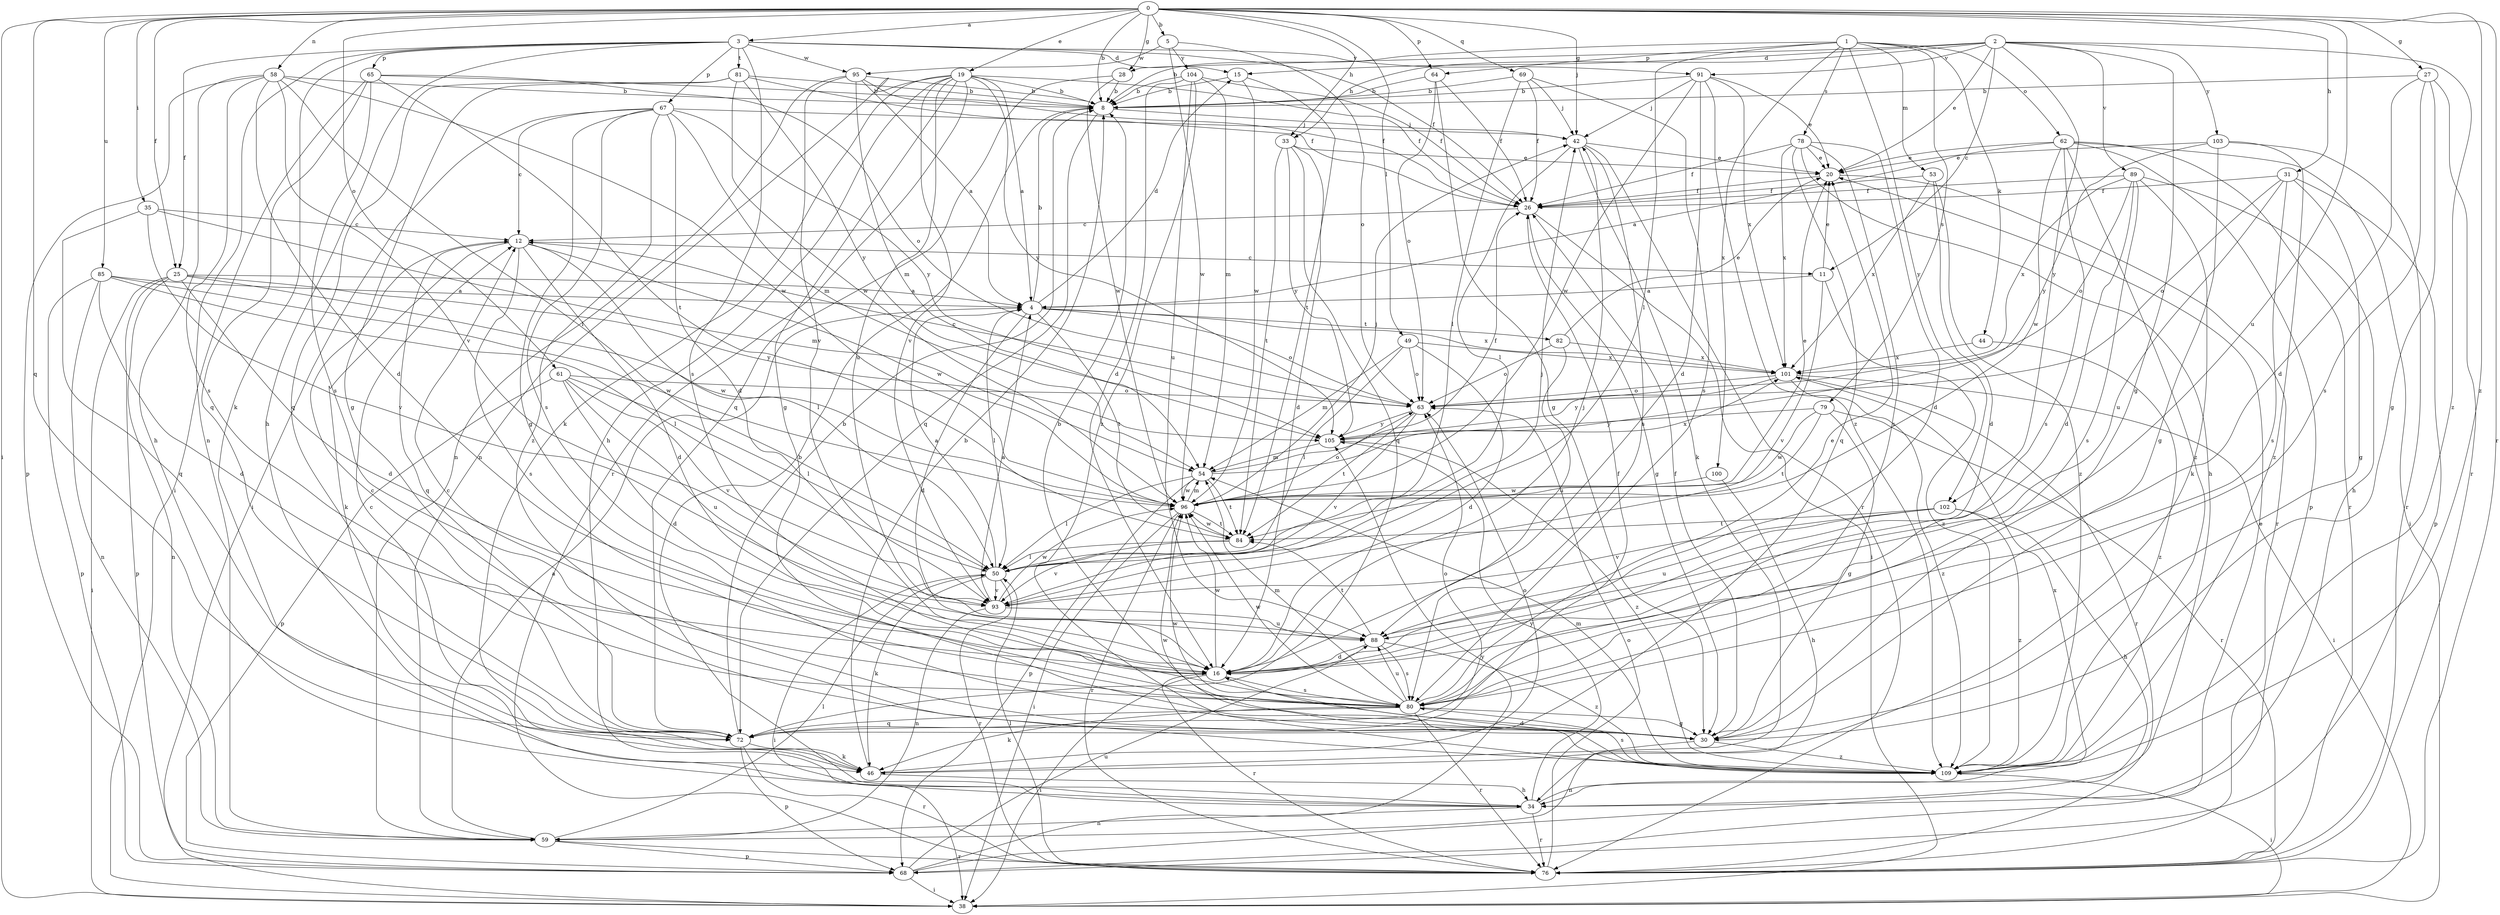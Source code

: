 strict digraph  {
0;
1;
2;
3;
4;
5;
8;
11;
12;
15;
16;
19;
20;
25;
26;
27;
28;
30;
31;
33;
34;
35;
38;
42;
44;
46;
49;
50;
53;
54;
58;
59;
61;
62;
63;
64;
65;
67;
68;
69;
72;
76;
78;
79;
80;
81;
82;
84;
85;
88;
89;
91;
93;
95;
96;
100;
101;
102;
103;
104;
105;
109;
0 -> 3  [label=a];
0 -> 5  [label=b];
0 -> 8  [label=b];
0 -> 19  [label=e];
0 -> 25  [label=f];
0 -> 27  [label=g];
0 -> 28  [label=g];
0 -> 31  [label=h];
0 -> 33  [label=h];
0 -> 35  [label=i];
0 -> 38  [label=i];
0 -> 42  [label=j];
0 -> 49  [label=l];
0 -> 58  [label=n];
0 -> 61  [label=o];
0 -> 64  [label=p];
0 -> 69  [label=q];
0 -> 72  [label=q];
0 -> 76  [label=r];
0 -> 85  [label=u];
0 -> 88  [label=u];
0 -> 109  [label=z];
1 -> 8  [label=b];
1 -> 44  [label=k];
1 -> 50  [label=l];
1 -> 53  [label=m];
1 -> 62  [label=o];
1 -> 64  [label=p];
1 -> 78  [label=s];
1 -> 79  [label=s];
1 -> 100  [label=x];
1 -> 102  [label=y];
2 -> 11  [label=c];
2 -> 15  [label=d];
2 -> 20  [label=e];
2 -> 28  [label=g];
2 -> 30  [label=g];
2 -> 33  [label=h];
2 -> 89  [label=v];
2 -> 91  [label=v];
2 -> 102  [label=y];
2 -> 103  [label=y];
2 -> 109  [label=z];
3 -> 15  [label=d];
3 -> 25  [label=f];
3 -> 26  [label=f];
3 -> 34  [label=h];
3 -> 46  [label=k];
3 -> 59  [label=n];
3 -> 65  [label=p];
3 -> 67  [label=p];
3 -> 80  [label=s];
3 -> 81  [label=t];
3 -> 91  [label=v];
3 -> 95  [label=w];
4 -> 8  [label=b];
4 -> 15  [label=d];
4 -> 16  [label=d];
4 -> 50  [label=l];
4 -> 63  [label=o];
4 -> 82  [label=t];
4 -> 84  [label=t];
4 -> 101  [label=x];
5 -> 63  [label=o];
5 -> 95  [label=w];
5 -> 96  [label=w];
5 -> 104  [label=y];
8 -> 42  [label=j];
8 -> 72  [label=q];
11 -> 4  [label=a];
11 -> 20  [label=e];
11 -> 93  [label=v];
11 -> 109  [label=z];
12 -> 11  [label=c];
12 -> 16  [label=d];
12 -> 46  [label=k];
12 -> 50  [label=l];
12 -> 72  [label=q];
12 -> 80  [label=s];
12 -> 96  [label=w];
15 -> 8  [label=b];
15 -> 84  [label=t];
15 -> 96  [label=w];
16 -> 38  [label=i];
16 -> 42  [label=j];
16 -> 76  [label=r];
16 -> 80  [label=s];
16 -> 96  [label=w];
19 -> 4  [label=a];
19 -> 8  [label=b];
19 -> 26  [label=f];
19 -> 30  [label=g];
19 -> 34  [label=h];
19 -> 46  [label=k];
19 -> 59  [label=n];
19 -> 76  [label=r];
19 -> 88  [label=u];
19 -> 93  [label=v];
19 -> 105  [label=y];
20 -> 26  [label=f];
20 -> 76  [label=r];
25 -> 4  [label=a];
25 -> 16  [label=d];
25 -> 38  [label=i];
25 -> 59  [label=n];
25 -> 68  [label=p];
25 -> 96  [label=w];
25 -> 105  [label=y];
26 -> 12  [label=c];
26 -> 30  [label=g];
26 -> 38  [label=i];
27 -> 8  [label=b];
27 -> 16  [label=d];
27 -> 30  [label=g];
27 -> 76  [label=r];
27 -> 80  [label=s];
28 -> 8  [label=b];
28 -> 72  [label=q];
28 -> 96  [label=w];
30 -> 8  [label=b];
30 -> 12  [label=c];
30 -> 26  [label=f];
30 -> 59  [label=n];
30 -> 96  [label=w];
30 -> 109  [label=z];
31 -> 26  [label=f];
31 -> 30  [label=g];
31 -> 63  [label=o];
31 -> 68  [label=p];
31 -> 80  [label=s];
31 -> 88  [label=u];
33 -> 16  [label=d];
33 -> 20  [label=e];
33 -> 72  [label=q];
33 -> 84  [label=t];
33 -> 105  [label=y];
34 -> 8  [label=b];
34 -> 59  [label=n];
34 -> 76  [label=r];
34 -> 101  [label=x];
34 -> 105  [label=y];
35 -> 12  [label=c];
35 -> 54  [label=m];
35 -> 72  [label=q];
35 -> 93  [label=v];
42 -> 20  [label=e];
42 -> 46  [label=k];
42 -> 50  [label=l];
42 -> 76  [label=r];
42 -> 80  [label=s];
44 -> 101  [label=x];
44 -> 109  [label=z];
46 -> 8  [label=b];
46 -> 12  [label=c];
46 -> 34  [label=h];
46 -> 63  [label=o];
49 -> 16  [label=d];
49 -> 50  [label=l];
49 -> 54  [label=m];
49 -> 63  [label=o];
49 -> 101  [label=x];
50 -> 4  [label=a];
50 -> 38  [label=i];
50 -> 46  [label=k];
50 -> 76  [label=r];
50 -> 93  [label=v];
53 -> 16  [label=d];
53 -> 26  [label=f];
53 -> 101  [label=x];
53 -> 109  [label=z];
54 -> 26  [label=f];
54 -> 50  [label=l];
54 -> 68  [label=p];
54 -> 84  [label=t];
54 -> 96  [label=w];
54 -> 101  [label=x];
58 -> 8  [label=b];
58 -> 16  [label=d];
58 -> 34  [label=h];
58 -> 50  [label=l];
58 -> 68  [label=p];
58 -> 80  [label=s];
58 -> 93  [label=v];
58 -> 96  [label=w];
59 -> 4  [label=a];
59 -> 50  [label=l];
59 -> 68  [label=p];
59 -> 76  [label=r];
61 -> 16  [label=d];
61 -> 50  [label=l];
61 -> 63  [label=o];
61 -> 68  [label=p];
61 -> 88  [label=u];
61 -> 93  [label=v];
62 -> 4  [label=a];
62 -> 20  [label=e];
62 -> 38  [label=i];
62 -> 68  [label=p];
62 -> 76  [label=r];
62 -> 80  [label=s];
62 -> 96  [label=w];
62 -> 109  [label=z];
63 -> 12  [label=c];
63 -> 84  [label=t];
63 -> 93  [label=v];
63 -> 105  [label=y];
64 -> 8  [label=b];
64 -> 26  [label=f];
64 -> 30  [label=g];
64 -> 63  [label=o];
65 -> 8  [label=b];
65 -> 38  [label=i];
65 -> 63  [label=o];
65 -> 72  [label=q];
65 -> 80  [label=s];
65 -> 84  [label=t];
67 -> 12  [label=c];
67 -> 16  [label=d];
67 -> 30  [label=g];
67 -> 38  [label=i];
67 -> 42  [label=j];
67 -> 54  [label=m];
67 -> 80  [label=s];
67 -> 105  [label=y];
67 -> 109  [label=z];
68 -> 20  [label=e];
68 -> 38  [label=i];
68 -> 88  [label=u];
68 -> 105  [label=y];
69 -> 8  [label=b];
69 -> 26  [label=f];
69 -> 42  [label=j];
69 -> 50  [label=l];
69 -> 80  [label=s];
72 -> 8  [label=b];
72 -> 12  [label=c];
72 -> 26  [label=f];
72 -> 46  [label=k];
72 -> 63  [label=o];
72 -> 68  [label=p];
72 -> 76  [label=r];
76 -> 50  [label=l];
76 -> 63  [label=o];
78 -> 16  [label=d];
78 -> 20  [label=e];
78 -> 26  [label=f];
78 -> 34  [label=h];
78 -> 72  [label=q];
78 -> 80  [label=s];
78 -> 101  [label=x];
79 -> 30  [label=g];
79 -> 76  [label=r];
79 -> 84  [label=t];
79 -> 96  [label=w];
79 -> 105  [label=y];
80 -> 20  [label=e];
80 -> 30  [label=g];
80 -> 46  [label=k];
80 -> 54  [label=m];
80 -> 72  [label=q];
80 -> 76  [label=r];
80 -> 88  [label=u];
80 -> 96  [label=w];
81 -> 8  [label=b];
81 -> 26  [label=f];
81 -> 30  [label=g];
81 -> 72  [label=q];
81 -> 96  [label=w];
81 -> 105  [label=y];
82 -> 20  [label=e];
82 -> 63  [label=o];
82 -> 88  [label=u];
82 -> 101  [label=x];
84 -> 50  [label=l];
84 -> 93  [label=v];
84 -> 96  [label=w];
85 -> 4  [label=a];
85 -> 16  [label=d];
85 -> 50  [label=l];
85 -> 59  [label=n];
85 -> 68  [label=p];
85 -> 96  [label=w];
88 -> 16  [label=d];
88 -> 80  [label=s];
88 -> 84  [label=t];
88 -> 109  [label=z];
89 -> 16  [label=d];
89 -> 26  [label=f];
89 -> 34  [label=h];
89 -> 46  [label=k];
89 -> 63  [label=o];
89 -> 80  [label=s];
89 -> 101  [label=x];
91 -> 8  [label=b];
91 -> 16  [label=d];
91 -> 20  [label=e];
91 -> 42  [label=j];
91 -> 96  [label=w];
91 -> 101  [label=x];
91 -> 109  [label=z];
93 -> 4  [label=a];
93 -> 42  [label=j];
93 -> 59  [label=n];
93 -> 88  [label=u];
93 -> 96  [label=w];
95 -> 4  [label=a];
95 -> 8  [label=b];
95 -> 26  [label=f];
95 -> 54  [label=m];
95 -> 59  [label=n];
95 -> 93  [label=v];
96 -> 20  [label=e];
96 -> 38  [label=i];
96 -> 42  [label=j];
96 -> 54  [label=m];
96 -> 63  [label=o];
96 -> 76  [label=r];
96 -> 84  [label=t];
100 -> 34  [label=h];
100 -> 96  [label=w];
101 -> 38  [label=i];
101 -> 63  [label=o];
101 -> 76  [label=r];
101 -> 105  [label=y];
101 -> 109  [label=z];
102 -> 34  [label=h];
102 -> 84  [label=t];
102 -> 88  [label=u];
102 -> 93  [label=v];
102 -> 109  [label=z];
103 -> 20  [label=e];
103 -> 30  [label=g];
103 -> 76  [label=r];
103 -> 105  [label=y];
103 -> 109  [label=z];
104 -> 8  [label=b];
104 -> 16  [label=d];
104 -> 26  [label=f];
104 -> 54  [label=m];
104 -> 88  [label=u];
104 -> 109  [label=z];
105 -> 54  [label=m];
105 -> 109  [label=z];
109 -> 16  [label=d];
109 -> 38  [label=i];
109 -> 54  [label=m];
109 -> 80  [label=s];
109 -> 96  [label=w];
}
